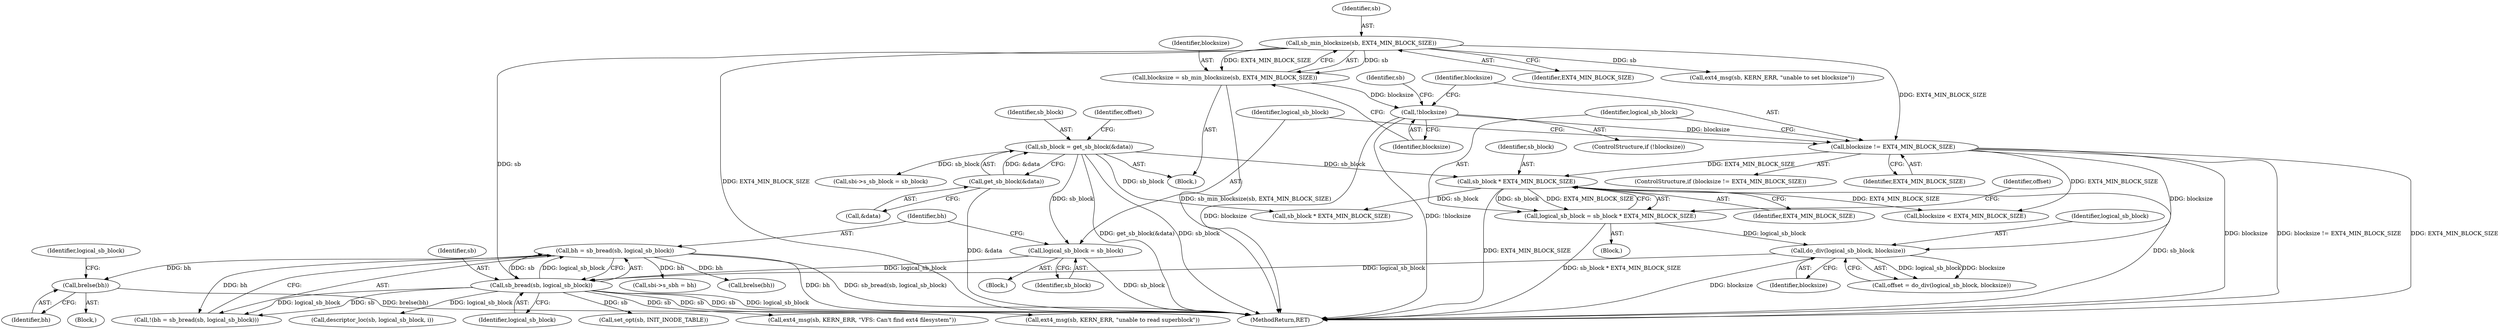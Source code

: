 digraph "0_linux_0449641130f5652b344ef6fa39fa019d7e94660a@pointer" {
"1000661" [label="(Call,brelse(bh))"];
"1000306" [label="(Call,bh = sb_bread(sb, logical_sb_block))"];
"1000308" [label="(Call,sb_bread(sb, logical_sb_block))"];
"1000272" [label="(Call,sb_min_blocksize(sb, EXT4_MIN_BLOCK_SIZE))"];
"1000301" [label="(Call,logical_sb_block = sb_block)"];
"1000139" [label="(Call,sb_block = get_sb_block(&data))"];
"1000141" [label="(Call,get_sb_block(&data))"];
"1000296" [label="(Call,do_div(logical_sb_block, blocksize))"];
"1000289" [label="(Call,logical_sb_block = sb_block * EXT4_MIN_BLOCK_SIZE)"];
"1000291" [label="(Call,sb_block * EXT4_MIN_BLOCK_SIZE)"];
"1000285" [label="(Call,blocksize != EXT4_MIN_BLOCK_SIZE)"];
"1000276" [label="(Call,!blocksize)"];
"1000270" [label="(Call,blocksize = sb_min_blocksize(sb, EXT4_MIN_BLOCK_SIZE))"];
"1000300" [label="(Block,)"];
"1000629" [label="(Call,blocksize < EXT4_MIN_BLOCK_SIZE)"];
"1000274" [label="(Identifier,EXT4_MIN_BLOCK_SIZE)"];
"1000288" [label="(Block,)"];
"1000273" [label="(Identifier,sb)"];
"1000295" [label="(Identifier,offset)"];
"1000272" [label="(Call,sb_min_blocksize(sb, EXT4_MIN_BLOCK_SIZE))"];
"1000302" [label="(Identifier,logical_sb_block)"];
"1002076" [label="(Call,ext4_msg(sb, KERN_ERR, \"VFS: Can't find ext4 filesystem\"))"];
"1000142" [label="(Call,&data)"];
"1000294" [label="(Call,offset = do_div(logical_sb_block, blocksize))"];
"1000279" [label="(Call,ext4_msg(sb, KERN_ERR, \"unable to set blocksize\"))"];
"1000303" [label="(Identifier,sb_block)"];
"1000280" [label="(Identifier,sb)"];
"1000277" [label="(Identifier,blocksize)"];
"1000924" [label="(Call,sbi->s_sbh = bh)"];
"1000271" [label="(Identifier,blocksize)"];
"1000286" [label="(Identifier,blocksize)"];
"1000664" [label="(Identifier,logical_sb_block)"];
"1000297" [label="(Identifier,logical_sb_block)"];
"1000296" [label="(Call,do_div(logical_sb_block, blocksize))"];
"1000291" [label="(Call,sb_block * EXT4_MIN_BLOCK_SIZE)"];
"1000292" [label="(Identifier,sb_block)"];
"1000140" [label="(Identifier,sb_block)"];
"1000309" [label="(Identifier,sb)"];
"1000648" [label="(Block,)"];
"1000275" [label="(ControlStructure,if (!blocksize))"];
"1000293" [label="(Identifier,EXT4_MIN_BLOCK_SIZE)"];
"1000290" [label="(Identifier,logical_sb_block)"];
"1000661" [label="(Call,brelse(bh))"];
"1000312" [label="(Call,ext4_msg(sb, KERN_ERR, \"unable to read superblock\"))"];
"1000310" [label="(Identifier,logical_sb_block)"];
"1001261" [label="(Call,descriptor_loc(sb, logical_sb_block, i))"];
"1000270" [label="(Call,blocksize = sb_min_blocksize(sb, EXT4_MIN_BLOCK_SIZE))"];
"1000305" [label="(Call,!(bh = sb_bread(sb, logical_sb_block)))"];
"1000289" [label="(Call,logical_sb_block = sb_block * EXT4_MIN_BLOCK_SIZE)"];
"1000307" [label="(Identifier,bh)"];
"1000141" [label="(Call,get_sb_block(&data))"];
"1000301" [label="(Call,logical_sb_block = sb_block)"];
"1000284" [label="(ControlStructure,if (blocksize != EXT4_MIN_BLOCK_SIZE))"];
"1000308" [label="(Call,sb_bread(sb, logical_sb_block))"];
"1000147" [label="(Identifier,offset)"];
"1000227" [label="(Call,sbi->s_sb_block = sb_block)"];
"1000287" [label="(Identifier,EXT4_MIN_BLOCK_SIZE)"];
"1000285" [label="(Call,blocksize != EXT4_MIN_BLOCK_SIZE)"];
"1000139" [label="(Call,sb_block = get_sb_block(&data))"];
"1000276" [label="(Call,!blocksize)"];
"1000665" [label="(Call,sb_block * EXT4_MIN_BLOCK_SIZE)"];
"1000306" [label="(Call,bh = sb_bread(sb, logical_sb_block))"];
"1000298" [label="(Identifier,blocksize)"];
"1000362" [label="(Call,set_opt(sb, INIT_INODE_TABLE))"];
"1000662" [label="(Identifier,bh)"];
"1002222" [label="(MethodReturn,RET)"];
"1000124" [label="(Block,)"];
"1002203" [label="(Call,brelse(bh))"];
"1000661" -> "1000648"  [label="AST: "];
"1000661" -> "1000662"  [label="CFG: "];
"1000662" -> "1000661"  [label="AST: "];
"1000664" -> "1000661"  [label="CFG: "];
"1000661" -> "1002222"  [label="DDG: brelse(bh)"];
"1000306" -> "1000661"  [label="DDG: bh"];
"1000306" -> "1000305"  [label="AST: "];
"1000306" -> "1000308"  [label="CFG: "];
"1000307" -> "1000306"  [label="AST: "];
"1000308" -> "1000306"  [label="AST: "];
"1000305" -> "1000306"  [label="CFG: "];
"1000306" -> "1002222"  [label="DDG: bh"];
"1000306" -> "1002222"  [label="DDG: sb_bread(sb, logical_sb_block)"];
"1000306" -> "1000305"  [label="DDG: bh"];
"1000308" -> "1000306"  [label="DDG: sb"];
"1000308" -> "1000306"  [label="DDG: logical_sb_block"];
"1000306" -> "1000924"  [label="DDG: bh"];
"1000306" -> "1002203"  [label="DDG: bh"];
"1000308" -> "1000310"  [label="CFG: "];
"1000309" -> "1000308"  [label="AST: "];
"1000310" -> "1000308"  [label="AST: "];
"1000308" -> "1002222"  [label="DDG: logical_sb_block"];
"1000308" -> "1002222"  [label="DDG: sb"];
"1000308" -> "1000305"  [label="DDG: sb"];
"1000308" -> "1000305"  [label="DDG: logical_sb_block"];
"1000272" -> "1000308"  [label="DDG: sb"];
"1000301" -> "1000308"  [label="DDG: logical_sb_block"];
"1000296" -> "1000308"  [label="DDG: logical_sb_block"];
"1000308" -> "1000312"  [label="DDG: sb"];
"1000308" -> "1000362"  [label="DDG: sb"];
"1000308" -> "1001261"  [label="DDG: logical_sb_block"];
"1000308" -> "1002076"  [label="DDG: sb"];
"1000272" -> "1000270"  [label="AST: "];
"1000272" -> "1000274"  [label="CFG: "];
"1000273" -> "1000272"  [label="AST: "];
"1000274" -> "1000272"  [label="AST: "];
"1000270" -> "1000272"  [label="CFG: "];
"1000272" -> "1002222"  [label="DDG: EXT4_MIN_BLOCK_SIZE"];
"1000272" -> "1000270"  [label="DDG: sb"];
"1000272" -> "1000270"  [label="DDG: EXT4_MIN_BLOCK_SIZE"];
"1000272" -> "1000279"  [label="DDG: sb"];
"1000272" -> "1000285"  [label="DDG: EXT4_MIN_BLOCK_SIZE"];
"1000301" -> "1000300"  [label="AST: "];
"1000301" -> "1000303"  [label="CFG: "];
"1000302" -> "1000301"  [label="AST: "];
"1000303" -> "1000301"  [label="AST: "];
"1000307" -> "1000301"  [label="CFG: "];
"1000301" -> "1002222"  [label="DDG: sb_block"];
"1000139" -> "1000301"  [label="DDG: sb_block"];
"1000139" -> "1000124"  [label="AST: "];
"1000139" -> "1000141"  [label="CFG: "];
"1000140" -> "1000139"  [label="AST: "];
"1000141" -> "1000139"  [label="AST: "];
"1000147" -> "1000139"  [label="CFG: "];
"1000139" -> "1002222"  [label="DDG: get_sb_block(&data)"];
"1000139" -> "1002222"  [label="DDG: sb_block"];
"1000141" -> "1000139"  [label="DDG: &data"];
"1000139" -> "1000227"  [label="DDG: sb_block"];
"1000139" -> "1000291"  [label="DDG: sb_block"];
"1000139" -> "1000665"  [label="DDG: sb_block"];
"1000141" -> "1000142"  [label="CFG: "];
"1000142" -> "1000141"  [label="AST: "];
"1000141" -> "1002222"  [label="DDG: &data"];
"1000296" -> "1000294"  [label="AST: "];
"1000296" -> "1000298"  [label="CFG: "];
"1000297" -> "1000296"  [label="AST: "];
"1000298" -> "1000296"  [label="AST: "];
"1000294" -> "1000296"  [label="CFG: "];
"1000296" -> "1002222"  [label="DDG: blocksize"];
"1000296" -> "1000294"  [label="DDG: logical_sb_block"];
"1000296" -> "1000294"  [label="DDG: blocksize"];
"1000289" -> "1000296"  [label="DDG: logical_sb_block"];
"1000285" -> "1000296"  [label="DDG: blocksize"];
"1000289" -> "1000288"  [label="AST: "];
"1000289" -> "1000291"  [label="CFG: "];
"1000290" -> "1000289"  [label="AST: "];
"1000291" -> "1000289"  [label="AST: "];
"1000295" -> "1000289"  [label="CFG: "];
"1000289" -> "1002222"  [label="DDG: sb_block * EXT4_MIN_BLOCK_SIZE"];
"1000291" -> "1000289"  [label="DDG: sb_block"];
"1000291" -> "1000289"  [label="DDG: EXT4_MIN_BLOCK_SIZE"];
"1000291" -> "1000293"  [label="CFG: "];
"1000292" -> "1000291"  [label="AST: "];
"1000293" -> "1000291"  [label="AST: "];
"1000291" -> "1002222"  [label="DDG: sb_block"];
"1000291" -> "1002222"  [label="DDG: EXT4_MIN_BLOCK_SIZE"];
"1000285" -> "1000291"  [label="DDG: EXT4_MIN_BLOCK_SIZE"];
"1000291" -> "1000629"  [label="DDG: EXT4_MIN_BLOCK_SIZE"];
"1000291" -> "1000665"  [label="DDG: sb_block"];
"1000285" -> "1000284"  [label="AST: "];
"1000285" -> "1000287"  [label="CFG: "];
"1000286" -> "1000285"  [label="AST: "];
"1000287" -> "1000285"  [label="AST: "];
"1000290" -> "1000285"  [label="CFG: "];
"1000302" -> "1000285"  [label="CFG: "];
"1000285" -> "1002222"  [label="DDG: blocksize"];
"1000285" -> "1002222"  [label="DDG: blocksize != EXT4_MIN_BLOCK_SIZE"];
"1000285" -> "1002222"  [label="DDG: EXT4_MIN_BLOCK_SIZE"];
"1000276" -> "1000285"  [label="DDG: blocksize"];
"1000285" -> "1000629"  [label="DDG: EXT4_MIN_BLOCK_SIZE"];
"1000276" -> "1000275"  [label="AST: "];
"1000276" -> "1000277"  [label="CFG: "];
"1000277" -> "1000276"  [label="AST: "];
"1000280" -> "1000276"  [label="CFG: "];
"1000286" -> "1000276"  [label="CFG: "];
"1000276" -> "1002222"  [label="DDG: !blocksize"];
"1000276" -> "1002222"  [label="DDG: blocksize"];
"1000270" -> "1000276"  [label="DDG: blocksize"];
"1000270" -> "1000124"  [label="AST: "];
"1000271" -> "1000270"  [label="AST: "];
"1000277" -> "1000270"  [label="CFG: "];
"1000270" -> "1002222"  [label="DDG: sb_min_blocksize(sb, EXT4_MIN_BLOCK_SIZE)"];
}

